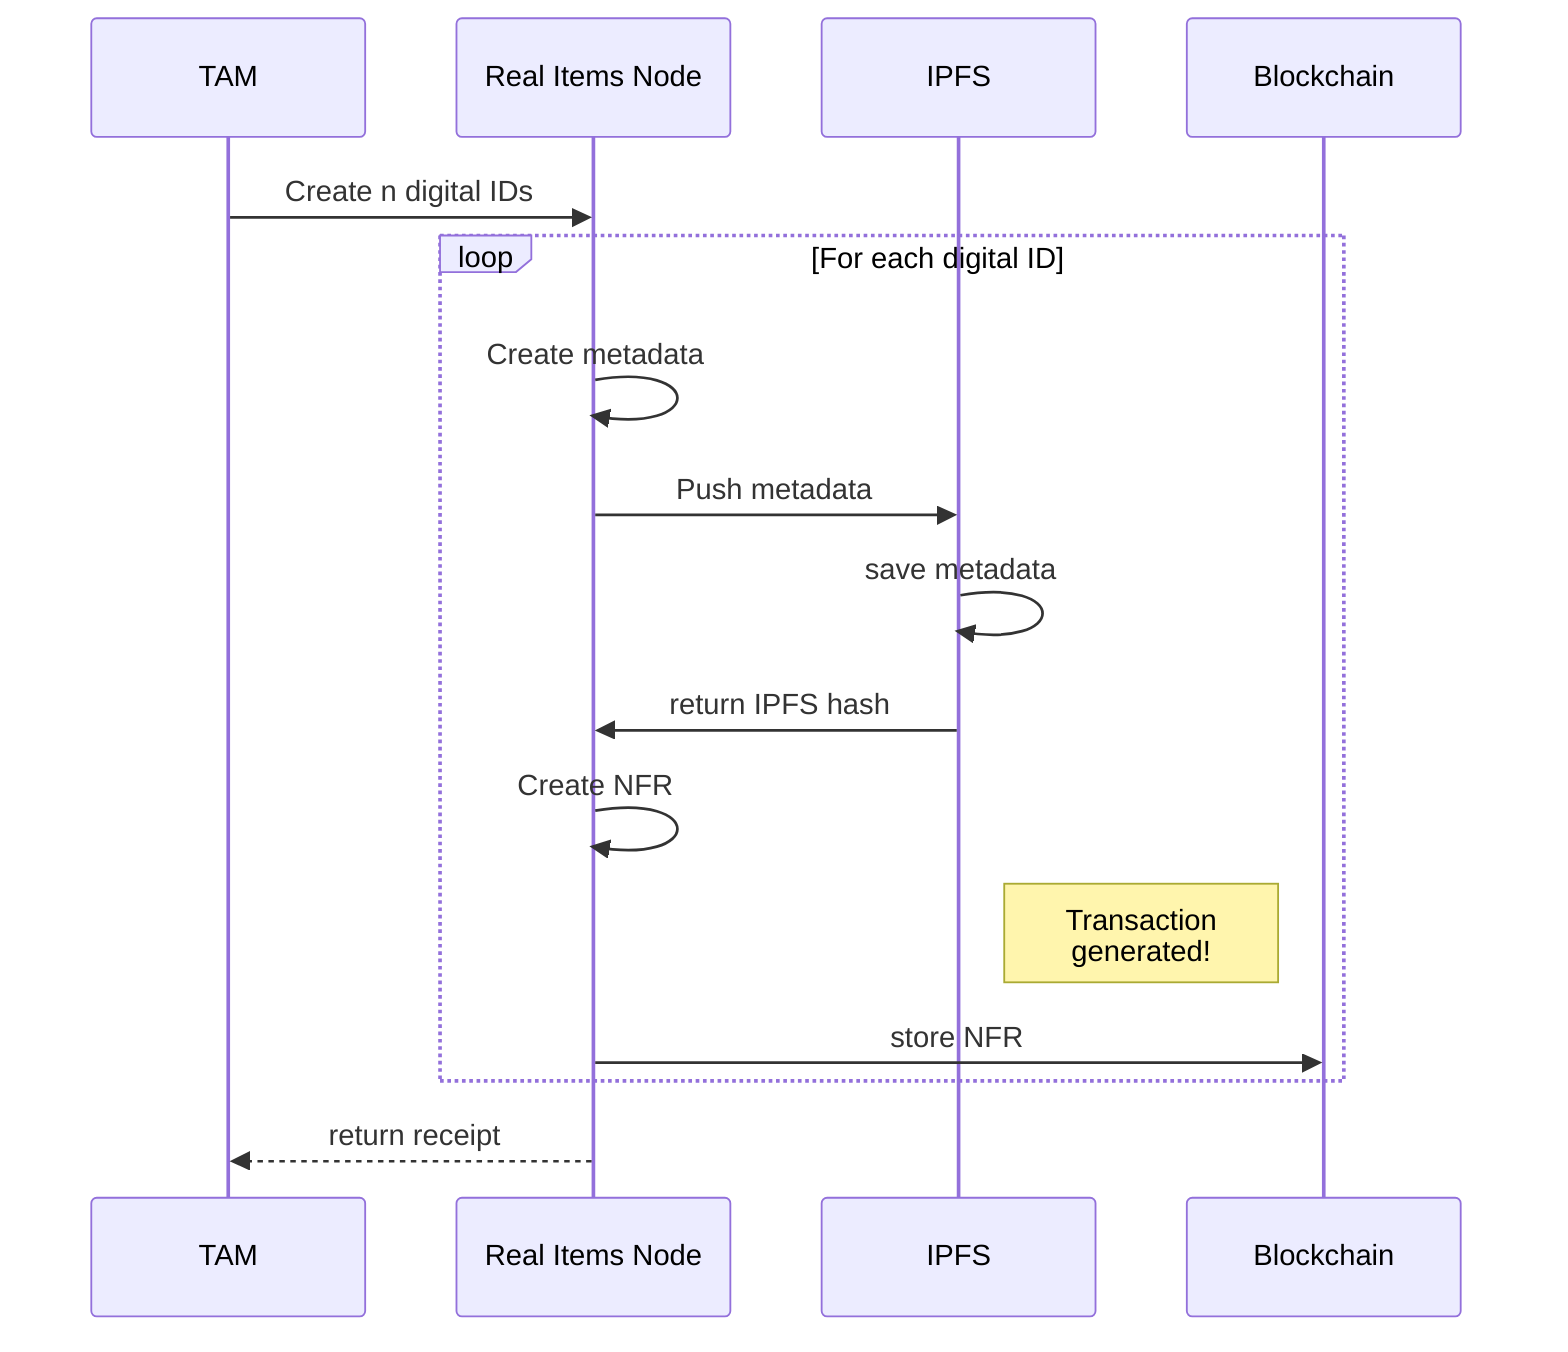sequenceDiagram
    participant TAM 
    participant Real Items Node 
    participant IPFS 
    participant Blockchain 
    TAM->>Real Items Node: Create n digital IDs
    loop For each digital ID 
        Real Items Node->>Real Items Node:  Create metadata 
        Real Items Node->>IPFS: Push metadata 
        IPFS->>IPFS: save metadata
        IPFS->>Real Items Node: return IPFS hash 
        Real Items Node->>Real Items Node:  Create NFR 
        Note right of IPFS: Transaction <br/>generated!
        Real Items Node->>Blockchain: store NFR 
    end
    Real Items Node-->>TAM: return receipt